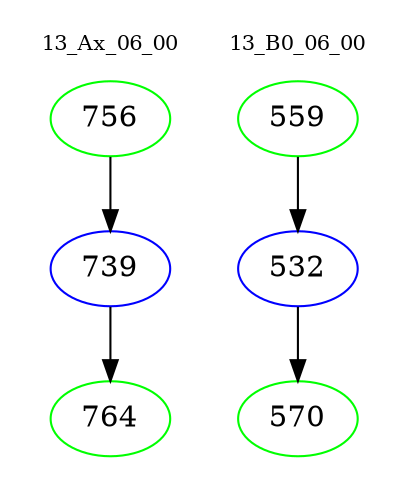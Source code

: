 digraph{
subgraph cluster_0 {
color = white
label = "13_Ax_06_00";
fontsize=10;
T0_756 [label="756", color="green"]
T0_756 -> T0_739 [color="black"]
T0_739 [label="739", color="blue"]
T0_739 -> T0_764 [color="black"]
T0_764 [label="764", color="green"]
}
subgraph cluster_1 {
color = white
label = "13_B0_06_00";
fontsize=10;
T1_559 [label="559", color="green"]
T1_559 -> T1_532 [color="black"]
T1_532 [label="532", color="blue"]
T1_532 -> T1_570 [color="black"]
T1_570 [label="570", color="green"]
}
}

